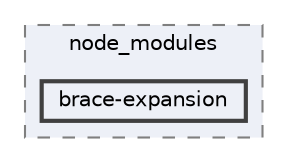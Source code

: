 digraph "pkiclassroomrescheduler/src/main/frontend/node_modules/minimatch/node_modules/brace-expansion"
{
 // LATEX_PDF_SIZE
  bgcolor="transparent";
  edge [fontname=Helvetica,fontsize=10,labelfontname=Helvetica,labelfontsize=10];
  node [fontname=Helvetica,fontsize=10,shape=box,height=0.2,width=0.4];
  compound=true
  subgraph clusterdir_ed3685b702906391e5d12e88afd9bf3a {
    graph [ bgcolor="#edf0f7", pencolor="grey50", label="node_modules", fontname=Helvetica,fontsize=10 style="filled,dashed", URL="dir_ed3685b702906391e5d12e88afd9bf3a.html",tooltip=""]
  dir_0dec85f1bf9e00eab7fed5d89c86410e [label="brace-expansion", fillcolor="#edf0f7", color="grey25", style="filled,bold", URL="dir_0dec85f1bf9e00eab7fed5d89c86410e.html",tooltip=""];
  }
}
